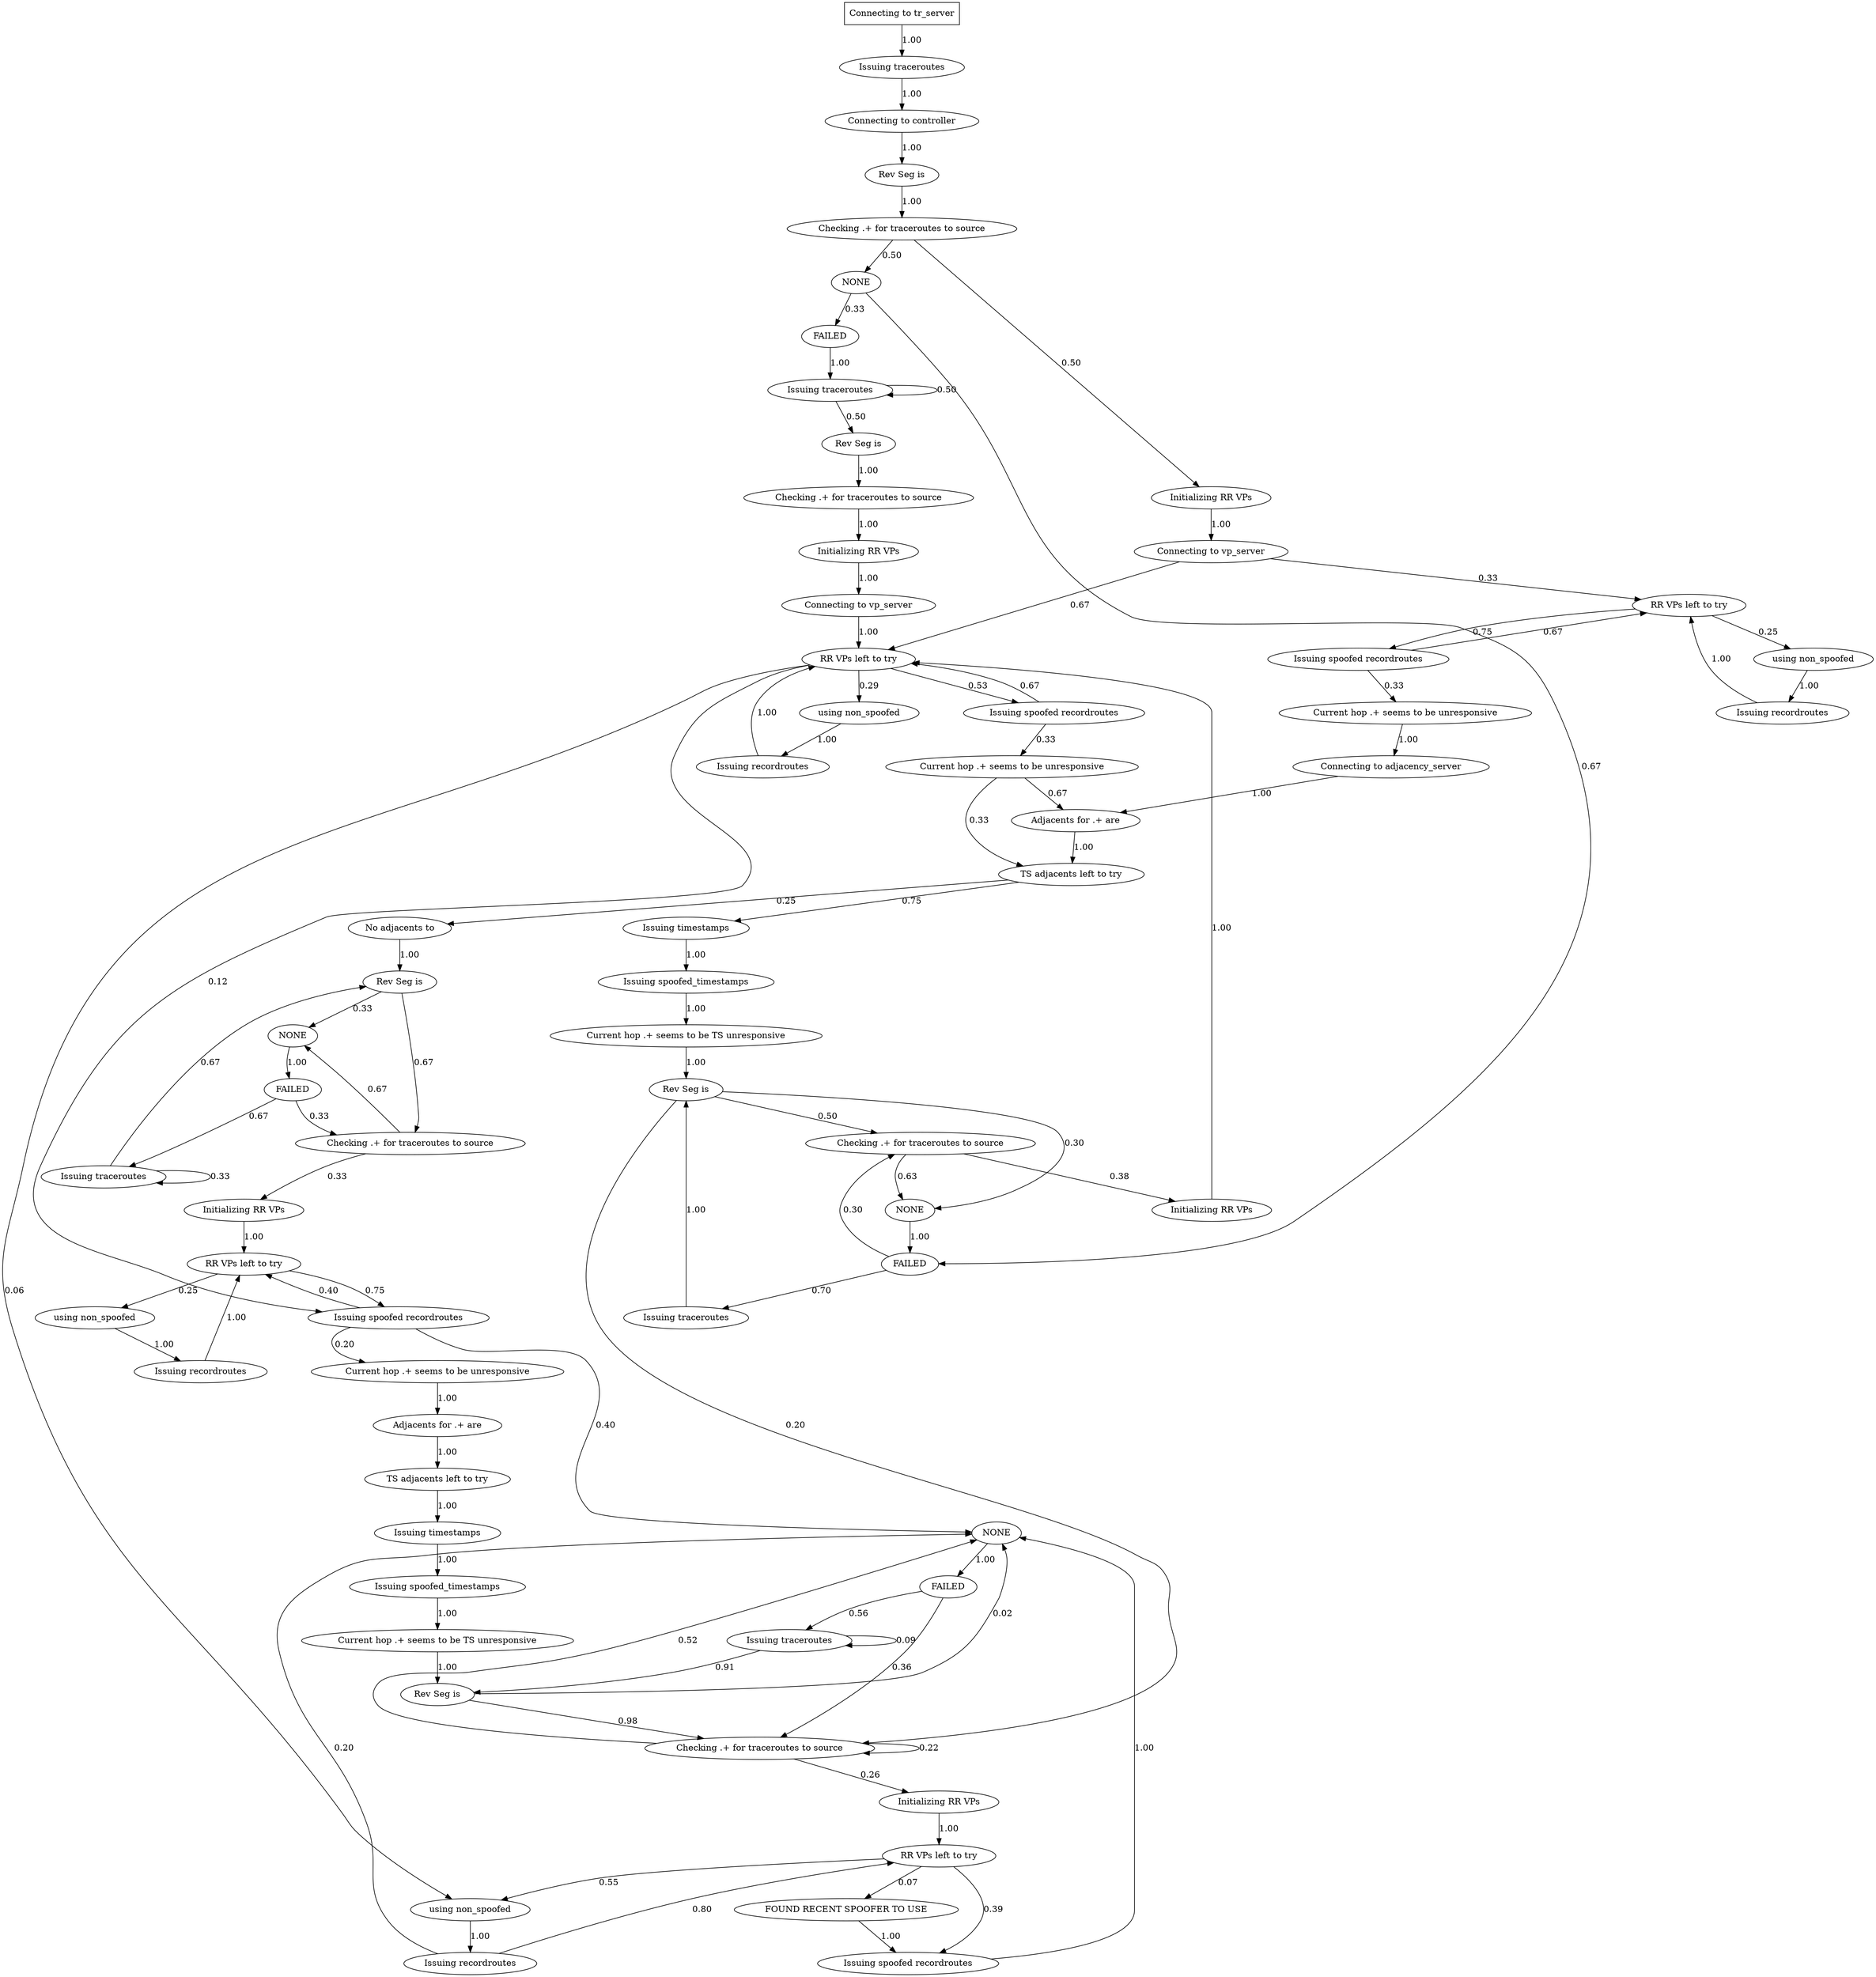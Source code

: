 digraph {
  nodesep="1";
  1949218119 [label="NONE"];
1949218119->262814688 [label="1.00", weight="1.00"];
  945629681 [label="RR VPs left to try"];
945629681->170706524 [label="0.29", weight="0.29"];
945629681->1068580128 [label="0.06", weight="0.06"];
945629681->2028997891 [label="0.53", weight="0.53"];
945629681->435254157 [label="0.12", weight="0.12"];
  912753321 [label="FOUND RECENT SPOOFER TO USE"];
912753321->657157549 [label="1.00", weight="1.00"];
  1668022249 [label="Issuing traceroutes"];
1668022249->1021749556 [label="1.00", weight="1.00"];
  1447262933 [label="RR VPs left to try"];
1447262933->657157549 [label="0.39", weight="0.39"];
1447262933->1068580128 [label="0.55", weight="0.55"];
1447262933->912753321 [label="0.07", weight="0.07"];
  1259610518 [label="Issuing traceroutes"];
1259610518->1259610518 [label="0.09", weight="0.09"];
1259610518->1740040531 [label="0.91", weight="0.91"];
  738807903 [label="Checking .+ for traceroutes to source"];
738807903->1949218119 [label="0.52", weight="0.52"];
738807903->738807903 [label="0.22", weight="0.22"];
738807903->831301579 [label="0.26", weight="0.26"];
  435254157 [label="Issuing spoofed recordroutes"];
435254157->1949218119 [label="0.40", weight="0.40"];
435254157->1392598936 [label="0.20", weight="0.20"];
435254157->499477885 [label="0.40", weight="0.40"];
  1021749556 [label="Rev Seg is"];
1021749556->738807903 [label="0.20", weight="0.20"];
1021749556->246627305 [label="0.50", weight="0.50"];
1021749556->1946545309 [label="0.30", weight="0.30"];
  222246560 [label="FAILED"];
222246560->1668022249 [label="0.70", weight="0.70"];
222246560->246627305 [label="0.30", weight="0.30"];
  854653139 [label="NONE"];
854653139->1805576169 [label="1.00", weight="1.00"];
  1068580128 [label="using non_spoofed"];
1068580128->1414223973 [label="1.00", weight="1.00"];
  262814688 [label="FAILED"];
262814688->738807903 [label="0.36", weight="0.36"];
262814688->1259610518 [label="0.56", weight="0.56"];
  1740040531 [label="Rev Seg is"];
1740040531->738807903 [label="0.98", weight="0.98"];
1740040531->1949218119 [label="0.02", weight="0.02"];
  2114787585 [label="Issuing recordroutes"];
2114787585->1078402335 [label="1.00", weight="1.00"];
  1159429931 [label="Initializing RR VPs"];
1159429931->945629681 [label="1.00", weight="1.00"];
  1414223973 [label="Issuing recordroutes"];
1414223973->1949218119 [label="0.20", weight="0.20"];
1414223973->1447262933 [label="0.80", weight="0.80"];
  1122998442 [label="Adjacents for .+ are"];
1122998442->130307014 [label="1.00", weight="1.00"];
  661336674 [label="Initializing RR VPs"];
661336674->49550154 [label="1.00", weight="1.00"];
  587304183 [label="FAILED"];
587304183->717302535 [label="1.00", weight="1.00"];
  714931905 [label="Connecting to controller"];
714931905->1162108200 [label="1.00", weight="1.00"];
  157486659 [label="Issuing traceroutes"];
157486659->157486659 [label="0.33", weight="0.33"];
157486659->1768268953 [label="0.67", weight="0.67"];
  682037278 [label="Issuing timestamps"];
682037278->1752968653 [label="1.00", weight="1.00"];
  1935151787 [label="Issuing recordroutes"];
1935151787->945629681 [label="1.00", weight="1.00"];
  983624529 [label="Checking .+ for traceroutes to source"];
983624529->661336674 [label="1.00", weight="1.00"];
  986957475 [label="Issuing timestamps"];
986957475->1062956597 [label="1.00", weight="1.00"];
  1946545309 [label="NONE"];
1946545309->222246560 [label="1.00", weight="1.00"];
  1484526715 [label="TS adjacents left to try"];
1484526715->986957475 [label="0.75", weight="0.75"];
1484526715->1431140165 [label="0.25", weight="0.25"];
  906946209 [label="Issuing spoofed recordroutes"];
906946209->856932021 [label="0.33", weight="0.33"];
906946209->1078402335 [label="0.67", weight="0.67"];
  1208014269 [label="Current hop .+ seems to be unresponsive"];
1208014269->1042192930 [label="0.67", weight="0.67"];
1208014269->1484526715 [label="0.33", weight="0.33"];
  657157549 [label="Issuing spoofed recordroutes"];
657157549->1949218119 [label="1.00", weight="1.00"];
  1078402335 [label="RR VPs left to try"];
1078402335->800119821 [label="0.25", weight="0.25"];
1078402335->906946209 [label="0.75", weight="0.75"];
  246627305 [label="Checking .+ for traceroutes to source"];
246627305->1946545309 [label="0.63", weight="0.63"];
246627305->1159429931 [label="0.38", weight="0.38"];
  499477885 [label="RR VPs left to try"];
499477885->568286413 [label="0.25", weight="0.25"];
499477885->435254157 [label="0.75", weight="0.75"];
  831301579 [label="Initializing RR VPs"];
831301579->1447262933 [label="1.00", weight="1.00"];
  570453723 [label="Checking .+ for traceroutes to source"];
570453723->30129474 [label="0.50", weight="0.50"];
570453723->393978767 [label="0.50", weight="0.50"];
  239625678 [label="Connecting to tr_server",shape=box];
239625678->1964343159 [label="1.00", weight="1.00"];
  30129474 [label="NONE"];
30129474->587304183 [label="0.33", weight="0.33"];
30129474->222246560 [label="0.67", weight="0.67"];
  170706524 [label="using non_spoofed"];
170706524->1935151787 [label="1.00", weight="1.00"];
  1062956597 [label="Issuing spoofed_timestamps"];
1062956597->1026920195 [label="1.00", weight="1.00"];
  1392598936 [label="Current hop .+ seems to be unresponsive"];
1392598936->1122998442 [label="1.00", weight="1.00"];
  1358075413 [label="Connecting to vp_server"];
1358075413->945629681 [label="0.67", weight="0.67"];
1358075413->1078402335 [label="0.33", weight="0.33"];
  1026920195 [label="Current hop .+ seems to be TS unresponsive"];
1026920195->1021749556 [label="1.00", weight="1.00"];
  2028997891 [label="Issuing spoofed recordroutes"];
2028997891->945629681 [label="0.67", weight="0.67"];
2028997891->1208014269 [label="0.33", weight="0.33"];
  1431140165 [label="No adjacents to"];
1431140165->1768268953 [label="1.00", weight="1.00"];
  717302535 [label="Issuing traceroutes"];
717302535->717302535 [label="0.50", weight="0.50"];
717302535->1721334620 [label="0.50", weight="0.50"];
  821371893 [label="Initializing RR VPs"];
821371893->499477885 [label="1.00", weight="1.00"];
  1752968653 [label="Issuing spoofed_timestamps"];
1752968653->646775753 [label="1.00", weight="1.00"];
  646775753 [label="Current hop .+ seems to be TS unresponsive"];
646775753->1740040531 [label="1.00", weight="1.00"];
  980713378 [label="Connecting to adjacency_server"];
980713378->1042192930 [label="1.00", weight="1.00"];
  1042192930 [label="Adjacents for .+ are"];
1042192930->1484526715 [label="1.00", weight="1.00"];
  130307014 [label="TS adjacents left to try"];
130307014->682037278 [label="1.00", weight="1.00"];
  856932021 [label="Current hop .+ seems to be unresponsive"];
856932021->980713378 [label="1.00", weight="1.00"];
  1411124720 [label="Checking .+ for traceroutes to source"];
1411124720->854653139 [label="0.67", weight="0.67"];
1411124720->821371893 [label="0.33", weight="0.33"];
  1768268953 [label="Rev Seg is"];
1768268953->1411124720 [label="0.67", weight="0.67"];
1768268953->854653139 [label="0.33", weight="0.33"];
  1805576169 [label="FAILED"];
1805576169->1411124720 [label="0.33", weight="0.33"];
1805576169->157486659 [label="0.67", weight="0.67"];
  1400689885 [label="Issuing recordroutes"];
1400689885->499477885 [label="1.00", weight="1.00"];
  568286413 [label="using non_spoofed"];
568286413->1400689885 [label="1.00", weight="1.00"];
  49550154 [label="Connecting to vp_server"];
49550154->945629681 [label="1.00", weight="1.00"];
  1964343159 [label="Issuing traceroutes"];
1964343159->714931905 [label="1.00", weight="1.00"];
  393978767 [label="Initializing RR VPs"];
393978767->1358075413 [label="1.00", weight="1.00"];
  1721334620 [label="Rev Seg is"];
1721334620->983624529 [label="1.00", weight="1.00"];
  800119821 [label="using non_spoofed"];
800119821->2114787585 [label="1.00", weight="1.00"];
  1162108200 [label="Rev Seg is"];
1162108200->570453723 [label="1.00", weight="1.00"];
} // digraph
